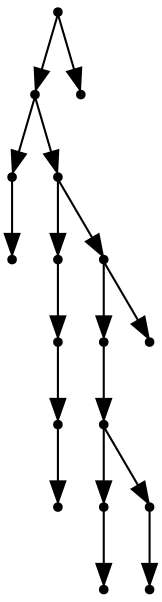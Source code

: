 digraph {
  17 [shape=point];
  15 [shape=point];
  1 [shape=point];
  0 [shape=point];
  14 [shape=point];
  5 [shape=point];
  4 [shape=point];
  3 [shape=point];
  2 [shape=point];
  13 [shape=point];
  11 [shape=point];
  10 [shape=point];
  7 [shape=point];
  6 [shape=point];
  9 [shape=point];
  8 [shape=point];
  12 [shape=point];
  16 [shape=point];
17 -> 15;
15 -> 1;
1 -> 0;
15 -> 14;
14 -> 5;
5 -> 4;
4 -> 3;
3 -> 2;
14 -> 13;
13 -> 11;
11 -> 10;
10 -> 7;
7 -> 6;
10 -> 9;
9 -> 8;
13 -> 12;
17 -> 16;
}

